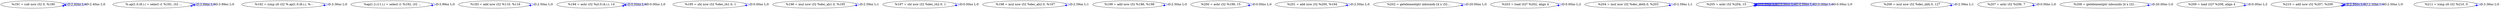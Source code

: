 digraph {
Node0x318fc40[label="  %191 = sub nsw i32 0, %180"];
Node0x318fc40 -> Node0x318fc40[label="D:2.40ns L:0",color=blue];
Node0x318fc40 -> Node0x318fc40[label="D:2.40ns L:0",color=blue];
Node0x318fd20[label="  %.apl1.0.i9.i.i = select i1 %181, i32 ..."];
Node0x318fd20 -> Node0x318fd20[label="D:3.99ns L:0",color=blue];
Node0x318fd20 -> Node0x318fd20[label="D:3.99ns L:0",color=blue];
Node0x318fe00[label="  %192 = icmp slt i32 %.apl1.0.i9.i.i, %..."];
Node0x318fe00 -> Node0x318fe00[label="D:3.36ns L:0",color=blue];
Node0x318fee0[label="  %apl1.2.i11.i.i = select i1 %192, i32 ..."];
Node0x318fee0 -> Node0x318fee0[label="D:3.99ns L:0",color=blue];
Node0x318ffc0[label="  %193 = add nsw i32 %110, %116"];
Node0x318ffc0 -> Node0x318ffc0[label="D:2.50ns L:0",color=blue];
Node0x31900a0[label="  %194 = ashr i32 %zl.0.i4.i.i, 14"];
Node0x31900a0 -> Node0x31900a0[label="D:0.00ns L:0",color=blue];
Node0x31900a0 -> Node0x31900a0[label="D:0.00ns L:0",color=blue];
Node0x3190180[label="  %195 = shl nsw i32 %dec_rh1.0, 1"];
Node0x3190180 -> Node0x3190180[label="D:0.00ns L:0",color=blue];
Node0x3190260[label="  %196 = mul nsw i32 %dec_ah1.0, %195"];
Node0x3190260 -> Node0x3190260[label="D:2.59ns L:1",color=blue];
Node0x3190340[label="  %197 = shl nsw i32 %dec_rh2.0, 1"];
Node0x3190340 -> Node0x3190340[label="D:0.00ns L:0",color=blue];
Node0x3190420[label="  %198 = mul nsw i32 %dec_ah2.0, %197"];
Node0x3190420 -> Node0x3190420[label="D:2.59ns L:1",color=blue];
Node0x3190500[label="  %199 = add nsw i32 %196, %198"];
Node0x3190500 -> Node0x3190500[label="D:2.50ns L:0",color=blue];
Node0x31905e0[label="  %200 = ashr i32 %199, 15"];
Node0x31905e0 -> Node0x31905e0[label="D:0.00ns L:0",color=blue];
Node0x31906c0[label="  %201 = add nsw i32 %200, %194"];
Node0x31906c0 -> Node0x31906c0[label="D:2.50ns L:0",color=blue];
Node0x31907a0[label="  %202 = getelementptr inbounds [4 x i32..."];
Node0x31907a0 -> Node0x31907a0[label="D:20.00ns L:0",color=blue];
Node0x3190880[label="  %203 = load i32* %202, align 4"];
Node0x3190880 -> Node0x3190880[label="D:0.00ns L:2",color=blue];
Node0x31909a0[label="  %204 = mul nsw i32 %dec_deth.0, %203"];
Node0x31909a0 -> Node0x31909a0[label="D:2.59ns L:1",color=blue];
Node0x3190b00[label="  %205 = ashr i32 %204, 15"];
Node0x3190b00 -> Node0x3190b00[label="D:0.00ns L:0",color=blue];
Node0x3190b00 -> Node0x3190b00[label="D:0.00ns L:0",color=blue];
Node0x3190b00 -> Node0x3190b00[label="D:0.00ns L:0",color=blue];
Node0x3190b00 -> Node0x3190b00[label="D:0.00ns L:0",color=blue];
Node0x3190b00 -> Node0x3190b00[label="D:0.00ns L:0",color=blue];
Node0x3190be0[label="  %206 = mul nsw i32 %dec_nbh.0, 127"];
Node0x3190be0 -> Node0x3190be0[label="D:2.59ns L:1",color=blue];
Node0x3190cc0[label="  %207 = ashr i32 %206, 7"];
Node0x3190cc0 -> Node0x3190cc0[label="D:0.00ns L:0",color=blue];
Node0x3190da0[label="  %208 = getelementptr inbounds [4 x i32..."];
Node0x3190da0 -> Node0x3190da0[label="D:20.00ns L:0",color=blue];
Node0x3190e80[label="  %209 = load i32* %208, align 4"];
Node0x3190e80 -> Node0x3190e80[label="D:0.00ns L:2",color=blue];
Node0x3190fa0[label="  %210 = add nsw i32 %207, %209"];
Node0x3190fa0 -> Node0x3190fa0[label="D:2.50ns L:0",color=blue];
Node0x3190fa0 -> Node0x3190fa0[label="D:2.50ns L:0",color=blue];
Node0x3190fa0 -> Node0x3190fa0[label="D:2.50ns L:0",color=blue];
Node0x31910c0[label="  %211 = icmp slt i32 %210, 0"];
Node0x31910c0 -> Node0x31910c0[label="D:3.36ns L:0",color=blue];
}
